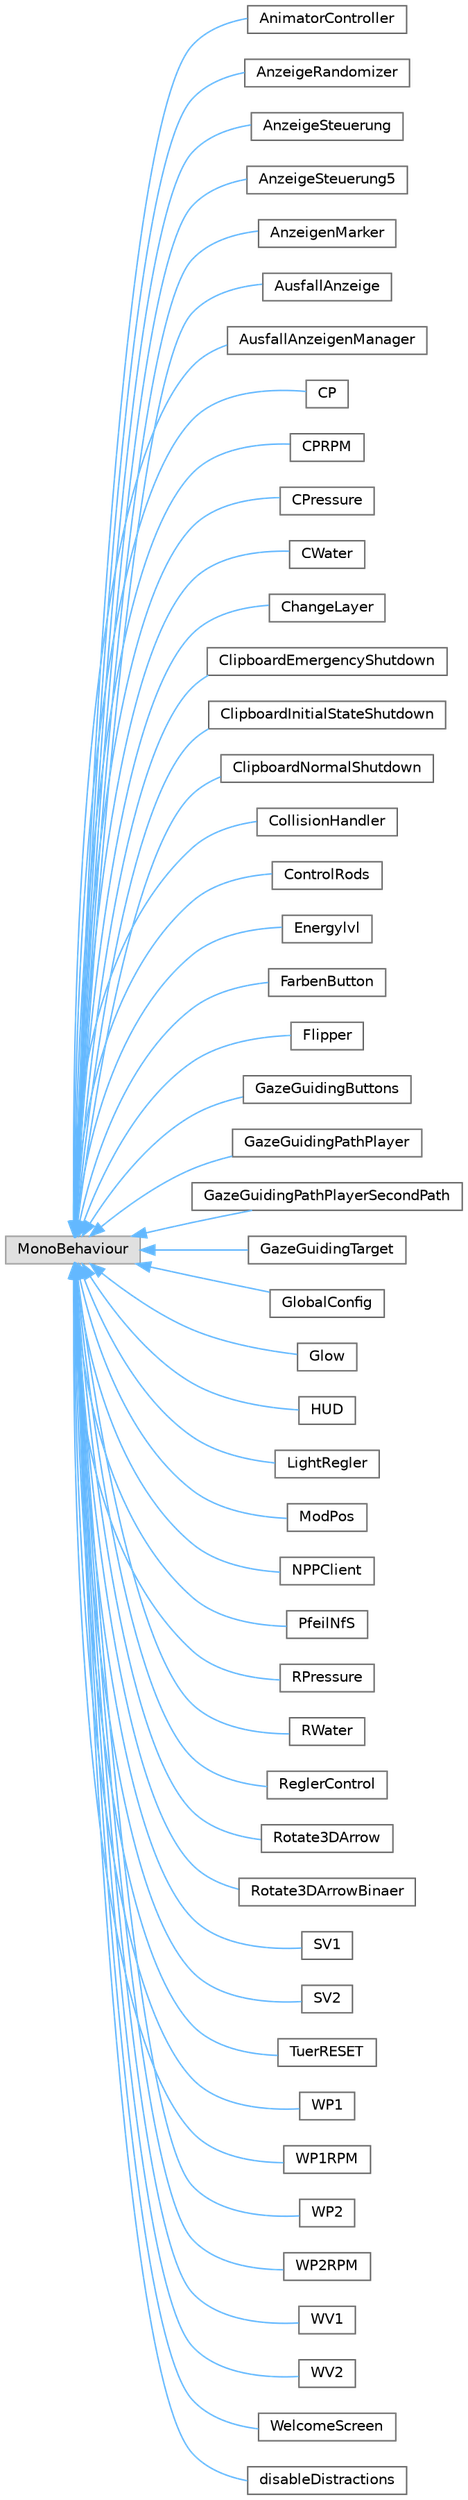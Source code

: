 digraph "Graphical Class Hierarchy"
{
 // LATEX_PDF_SIZE
  bgcolor="transparent";
  edge [fontname=Helvetica,fontsize=10,labelfontname=Helvetica,labelfontsize=10];
  node [fontname=Helvetica,fontsize=10,shape=box,height=0.2,width=0.4];
  rankdir="LR";
  Node0 [id="Node000000",label="MonoBehaviour",height=0.2,width=0.4,color="grey60", fillcolor="#E0E0E0", style="filled",tooltip=" "];
  Node0 -> Node1 [id="edge1_Node000000_Node000001",dir="back",color="steelblue1",style="solid",tooltip=" "];
  Node1 [id="Node000001",label="AnimatorController",height=0.2,width=0.4,color="grey40", fillcolor="white", style="filled",URL="$class_animator_controller.html",tooltip="This class is used to update the animator parameters based on the state of the simulation stored in a..."];
  Node0 -> Node2 [id="edge2_Node000000_Node000002",dir="back",color="steelblue1",style="solid",tooltip=" "];
  Node2 [id="Node000002",label="AnzeigeRandomizer",height=0.2,width=0.4,color="grey40", fillcolor="white", style="filled",URL="$class_anzeige_randomizer.html",tooltip="This class is responsible for randomizing the values shown on a display."];
  Node0 -> Node3 [id="edge3_Node000000_Node000003",dir="back",color="steelblue1",style="solid",tooltip=" "];
  Node3 [id="Node000003",label="AnzeigeSteuerung",height=0.2,width=0.4,color="grey40", fillcolor="white", style="filled",URL="$class_anzeige_steuerung.html",tooltip="This class implements the basic functions to create displays that distinguish between three value ran..."];
  Node0 -> Node4 [id="edge4_Node000000_Node000004",dir="back",color="steelblue1",style="solid",tooltip=" "];
  Node4 [id="Node000004",label="AnzeigeSteuerung5",height=0.2,width=0.4,color="grey40", fillcolor="white", style="filled",URL="$class_anzeige_steuerung5.html",tooltip=" "];
  Node0 -> Node5 [id="edge5_Node000000_Node000005",dir="back",color="steelblue1",style="solid",tooltip=" "];
  Node5 [id="Node000005",label="AnzeigenMarker",height=0.2,width=0.4,color="grey40", fillcolor="white", style="filled",URL="$class_anzeigen_marker.html",tooltip="This class implements graphical cues to highlight a display the player is supposed to manipulate and ..."];
  Node0 -> Node6 [id="edge6_Node000000_Node000006",dir="back",color="steelblue1",style="solid",tooltip=" "];
  Node6 [id="Node000006",label="AusfallAnzeige",height=0.2,width=0.4,color="grey40", fillcolor="white", style="filled",URL="$class_ausfall_anzeige.html",tooltip="This class implements logic for a single display to signal the failure of a component in the simulati..."];
  Node0 -> Node7 [id="edge7_Node000000_Node000007",dir="back",color="steelblue1",style="solid",tooltip=" "];
  Node7 [id="Node000007",label="AusfallAnzeigenManager",height=0.2,width=0.4,color="grey40", fillcolor="white", style="filled",URL="$class_ausfall_anzeigen_manager.html",tooltip="This class implements logic to manage multiple displays signalling to the player whether specific com..."];
  Node0 -> Node8 [id="edge8_Node000000_Node000008",dir="back",color="steelblue1",style="solid",tooltip=" "];
  Node8 [id="Node000008",label="CP",height=0.2,width=0.4,color="grey40", fillcolor="white", style="filled",URL="$class_c_p.html",tooltip="This class is used to control the condenser pump in an NPP simulation."];
  Node0 -> Node9 [id="edge9_Node000000_Node000009",dir="back",color="steelblue1",style="solid",tooltip=" "];
  Node9 [id="Node000009",label="CPRPM",height=0.2,width=0.4,color="grey40", fillcolor="white", style="filled",URL="$class_c_p_r_p_m.html",tooltip="This class implements logic for displaying the current RPM of the condenser pump."];
  Node0 -> Node10 [id="edge10_Node000000_Node000010",dir="back",color="steelblue1",style="solid",tooltip=" "];
  Node10 [id="Node000010",label="CPressure",height=0.2,width=0.4,color="grey40", fillcolor="white", style="filled",URL="$class_c_pressure.html",tooltip="This class implements logic for displaying the current pressure inside the condenser tank."];
  Node0 -> Node11 [id="edge11_Node000000_Node000011",dir="back",color="steelblue1",style="solid",tooltip=" "];
  Node11 [id="Node000011",label="CWater",height=0.2,width=0.4,color="grey40", fillcolor="white", style="filled",URL="$class_c_water.html",tooltip="This class implements logic for displaying the current water level inside the condenser tank."];
  Node0 -> Node12 [id="edge12_Node000000_Node000012",dir="back",color="steelblue1",style="solid",tooltip=" "];
  Node12 [id="Node000012",label="ChangeLayer",height=0.2,width=0.4,color="grey40", fillcolor="white", style="filled",URL="$class_change_layer.html",tooltip="This class implements logic to move objects and their children between layers."];
  Node0 -> Node13 [id="edge13_Node000000_Node000013",dir="back",color="steelblue1",style="solid",tooltip=" "];
  Node13 [id="Node000013",label="ClipboardEmergencyShutdown",height=0.2,width=0.4,color="grey40", fillcolor="white", style="filled",URL="$class_clipboard_emergency_shutdown.html",tooltip="This class implements logic to trigger the emergency shutdown scenario of the NPPClient class."];
  Node0 -> Node14 [id="edge14_Node000000_Node000014",dir="back",color="steelblue1",style="solid",tooltip=" "];
  Node14 [id="Node000014",label="ClipboardInitialStateShutdown",height=0.2,width=0.4,color="grey40", fillcolor="white", style="filled",URL="$class_clipboard_initial_state_shutdown.html",tooltip="This class implements logic to trigger the startup scenario of the NPPClient class."];
  Node0 -> Node15 [id="edge15_Node000000_Node000015",dir="back",color="steelblue1",style="solid",tooltip=" "];
  Node15 [id="Node000015",label="ClipboardNormalShutdown",height=0.2,width=0.4,color="grey40", fillcolor="white", style="filled",URL="$class_clipboard_normal_shutdown.html",tooltip="This class implements logic to trigger the normal shutdown scenario of the NPPClient class."];
  Node0 -> Node16 [id="edge16_Node000000_Node000016",dir="back",color="steelblue1",style="solid",tooltip=" "];
  Node16 [id="Node000016",label="CollisionHandler",height=0.2,width=0.4,color="grey40", fillcolor="white", style="filled",URL="$class_collision_handler.html",tooltip=" "];
  Node0 -> Node17 [id="edge17_Node000000_Node000017",dir="back",color="steelblue1",style="solid",tooltip=" "];
  Node17 [id="Node000017",label="ControlRods",height=0.2,width=0.4,color="grey40", fillcolor="white", style="filled",URL="$class_control_rods.html",tooltip="This class implements logic for displaying the current position of the control rods."];
  Node0 -> Node18 [id="edge18_Node000000_Node000018",dir="back",color="steelblue1",style="solid",tooltip=" "];
  Node18 [id="Node000018",label="Energylvl",height=0.2,width=0.4,color="grey40", fillcolor="white", style="filled",URL="$class_energylvl.html",tooltip="This class implements logic for displaying the current power output of the generator."];
  Node0 -> Node19 [id="edge19_Node000000_Node000019",dir="back",color="steelblue1",style="solid",tooltip=" "];
  Node19 [id="Node000019",label="FarbenButton",height=0.2,width=0.4,color="grey40", fillcolor="white", style="filled",URL="$class_farben_button.html",tooltip="This class is used to change the color scheme in the scene to accommodate color blindness."];
  Node0 -> Node20 [id="edge20_Node000000_Node000020",dir="back",color="steelblue1",style="solid",tooltip=" "];
  Node20 [id="Node000020",label="Flipper",height=0.2,width=0.4,color="grey40", fillcolor="white", style="filled",URL="$class_flipper.html",tooltip="This class implements logic to enable or disable gaze-guiding features via corresponding switches on ..."];
  Node0 -> Node21 [id="edge21_Node000000_Node000021",dir="back",color="steelblue1",style="solid",tooltip=" "];
  Node21 [id="Node000021",label="GazeGuidingButtons",height=0.2,width=0.4,color="grey40", fillcolor="white", style="filled",URL="$class_gaze_guiding_buttons.html",tooltip="This class is used to enable or disable the different gaze-guiding features set via the gaze-guiding ..."];
  Node0 -> Node22 [id="edge22_Node000000_Node000022",dir="back",color="steelblue1",style="solid",tooltip=" "];
  Node22 [id="Node000022",label="GazeGuidingPathPlayer",height=0.2,width=0.4,color="grey40", fillcolor="white", style="filled",URL="$class_gaze_guiding_path_player.html",tooltip="This class implements logic for gaze guiding in a virtual environment."];
  Node0 -> Node23 [id="edge23_Node000000_Node000023",dir="back",color="steelblue1",style="solid",tooltip=" "];
  Node23 [id="Node000023",label="GazeGuidingPathPlayerSecondPath",height=0.2,width=0.4,color="grey40", fillcolor="white", style="filled",URL="$class_gaze_guiding_path_player_second_path.html",tooltip="This class implements logic for gaze guiding in a virtual environment."];
  Node0 -> Node24 [id="edge24_Node000000_Node000024",dir="back",color="steelblue1",style="solid",tooltip=" "];
  Node24 [id="Node000024",label="GazeGuidingTarget",height=0.2,width=0.4,color="grey40", fillcolor="white", style="filled",URL="$class_gaze_guiding_target.html",tooltip="This class is used to define objects within the scene as targets for GazeGuidingPathPlayer and GazeGu..."];
  Node0 -> Node25 [id="edge25_Node000000_Node000025",dir="back",color="steelblue1",style="solid",tooltip=" "];
  Node25 [id="Node000025",label="GlobalConfig",height=0.2,width=0.4,color="grey40", fillcolor="white", style="filled",URL="$class_global_config.html",tooltip="This class contains global configuration values and handles setup tasks."];
  Node0 -> Node26 [id="edge26_Node000000_Node000026",dir="back",color="steelblue1",style="solid",tooltip=" "];
  Node26 [id="Node000026",label="Glow",height=0.2,width=0.4,color="grey40", fillcolor="white", style="filled",URL="$class_glow.html",tooltip="This class implements logic to apply a glow effect to an object."];
  Node0 -> Node27 [id="edge27_Node000000_Node000027",dir="back",color="steelblue1",style="solid",tooltip=" "];
  Node27 [id="Node000027",label="HUD",height=0.2,width=0.4,color="grey40", fillcolor="white", style="filled",URL="$class_h_u_d.html",tooltip="This class displays implements logic to display instructions on the HUD for a task the player must pe..."];
  Node0 -> Node28 [id="edge28_Node000000_Node000028",dir="back",color="steelblue1",style="solid",tooltip=" "];
  Node28 [id="Node000028",label="LightRegler",height=0.2,width=0.4,color="grey40", fillcolor="white", style="filled",URL="$class_light_regler.html",tooltip="This class implements a small lamp that is attachable to rotary switches."];
  Node0 -> Node29 [id="edge29_Node000000_Node000029",dir="back",color="steelblue1",style="solid",tooltip=" "];
  Node29 [id="Node000029",label="ModPos",height=0.2,width=0.4,color="grey40", fillcolor="white", style="filled",URL="$class_mod_pos.html",tooltip="This class is used to control the control rods in an NPP simulation."];
  Node0 -> Node30 [id="edge30_Node000000_Node000030",dir="back",color="steelblue1",style="solid",tooltip=" "];
  Node30 [id="Node000030",label="NPPClient",height=0.2,width=0.4,color="grey40", fillcolor="white", style="filled",URL="$class_n_p_p_client.html",tooltip="This class implements logic for connecting to the REST Server running the simulation and fetching the..."];
  Node0 -> Node31 [id="edge31_Node000000_Node000031",dir="back",color="steelblue1",style="solid",tooltip=" "];
  Node31 [id="Node000031",label="PfeilNfS",height=0.2,width=0.4,color="grey40", fillcolor="white", style="filled",URL="$class_pfeil_nf_s.html",tooltip="This class implements a directional cue indicating to the player where to turn to find the object the..."];
  Node0 -> Node32 [id="edge32_Node000000_Node000032",dir="back",color="steelblue1",style="solid",tooltip=" "];
  Node32 [id="Node000032",label="RPressure",height=0.2,width=0.4,color="grey40", fillcolor="white", style="filled",URL="$class_r_pressure.html",tooltip="This class implements logic for displaying the current pressure inside the reactor tank."];
  Node0 -> Node33 [id="edge33_Node000000_Node000033",dir="back",color="steelblue1",style="solid",tooltip=" "];
  Node33 [id="Node000033",label="RWater",height=0.2,width=0.4,color="grey40", fillcolor="white", style="filled",URL="$class_r_water.html",tooltip="This class implements logic for displaying the current water level inside the reactor tank."];
  Node0 -> Node34 [id="edge34_Node000000_Node000034",dir="back",color="steelblue1",style="solid",tooltip=" "];
  Node34 [id="Node000034",label="ReglerControl",height=0.2,width=0.4,color="grey40", fillcolor="white", style="filled",URL="$class_regler_control.html",tooltip="This class implements the default behaviour for rotary switches."];
  Node0 -> Node35 [id="edge35_Node000000_Node000035",dir="back",color="steelblue1",style="solid",tooltip=" "];
  Node35 [id="Node000035",label="Rotate3DArrow",height=0.2,width=0.4,color="grey40", fillcolor="white", style="filled",URL="$class_rotate3_d_arrow.html",tooltip="This class implements a continuously rotating 3D arrow as a visual cue indicating the direction in wh..."];
  Node0 -> Node36 [id="edge36_Node000000_Node000036",dir="back",color="steelblue1",style="solid",tooltip=" "];
  Node36 [id="Node000036",label="Rotate3DArrowBinaer",height=0.2,width=0.4,color="grey40", fillcolor="white", style="filled",URL="$class_rotate3_d_arrow_binaer.html",tooltip="This class implements a 3D arrow rotating in a choppy manner as a visual cue indicating the direction..."];
  Node0 -> Node37 [id="edge37_Node000000_Node000037",dir="back",color="steelblue1",style="solid",tooltip=" "];
  Node37 [id="Node000037",label="SV1",height=0.2,width=0.4,color="grey40", fillcolor="white", style="filled",URL="$class_s_v1.html",tooltip="This class is used to control steam valve 1 in an NPP simulation."];
  Node0 -> Node38 [id="edge38_Node000000_Node000038",dir="back",color="steelblue1",style="solid",tooltip=" "];
  Node38 [id="Node000038",label="SV2",height=0.2,width=0.4,color="grey40", fillcolor="white", style="filled",URL="$class_s_v2.html",tooltip="This class is used to control steam valve 2 in an NPP simulation."];
  Node0 -> Node39 [id="edge39_Node000000_Node000039",dir="back",color="steelblue1",style="solid",tooltip=" "];
  Node39 [id="Node000039",label="TuerRESET",height=0.2,width=0.4,color="grey40", fillcolor="white", style="filled",URL="$class_tuer_r_e_s_e_t.html",tooltip="This class implements logic to reset the simulation by using the door handle in the scene of the VR a..."];
  Node0 -> Node40 [id="edge40_Node000000_Node000040",dir="back",color="steelblue1",style="solid",tooltip=" "];
  Node40 [id="Node000040",label="WP1",height=0.2,width=0.4,color="grey40", fillcolor="white", style="filled",URL="$class_w_p1.html",tooltip="This class is used to control water pump one in an NPP simulation."];
  Node0 -> Node41 [id="edge41_Node000000_Node000041",dir="back",color="steelblue1",style="solid",tooltip=" "];
  Node41 [id="Node000041",label="WP1RPM",height=0.2,width=0.4,color="grey40", fillcolor="white", style="filled",URL="$class_w_p1_r_p_m.html",tooltip="This class implements logic for displaying the current RPM of water pump 1."];
  Node0 -> Node42 [id="edge42_Node000000_Node000042",dir="back",color="steelblue1",style="solid",tooltip=" "];
  Node42 [id="Node000042",label="WP2",height=0.2,width=0.4,color="grey40", fillcolor="white", style="filled",URL="$class_w_p2.html",tooltip="This class is used to control water pump 2 in an NPP simulation."];
  Node0 -> Node43 [id="edge43_Node000000_Node000043",dir="back",color="steelblue1",style="solid",tooltip=" "];
  Node43 [id="Node000043",label="WP2RPM",height=0.2,width=0.4,color="grey40", fillcolor="white", style="filled",URL="$class_w_p2_r_p_m.html",tooltip="This class implements logic for displaying the current RPM of water pump 2."];
  Node0 -> Node44 [id="edge44_Node000000_Node000044",dir="back",color="steelblue1",style="solid",tooltip=" "];
  Node44 [id="Node000044",label="WV1",height=0.2,width=0.4,color="grey40", fillcolor="white", style="filled",URL="$class_w_v1.html",tooltip="This class is used to control water valve 1 in an NPP simulation."];
  Node0 -> Node45 [id="edge45_Node000000_Node000045",dir="back",color="steelblue1",style="solid",tooltip=" "];
  Node45 [id="Node000045",label="WV2",height=0.2,width=0.4,color="grey40", fillcolor="white", style="filled",URL="$class_w_v2.html",tooltip="This class is used to control water valve 2 in an NPP simulation."];
  Node0 -> Node46 [id="edge46_Node000000_Node000046",dir="back",color="steelblue1",style="solid",tooltip=" "];
  Node46 [id="Node000046",label="WelcomeScreen",height=0.2,width=0.4,color="grey40", fillcolor="white", style="filled",URL="$class_welcome_screen.html",tooltip="This class implements a welcome screen that is displayed at the start of the VR application explainin..."];
  Node0 -> Node47 [id="edge47_Node000000_Node000047",dir="back",color="steelblue1",style="solid",tooltip=" "];
  Node47 [id="Node000047",label="disableDistractions",height=0.2,width=0.4,color="grey40", fillcolor="white", style="filled",URL="$classdisable_distractions.html",tooltip="This class implements logic to disable specific elements in the scene categorised as distractions and..."];
}
